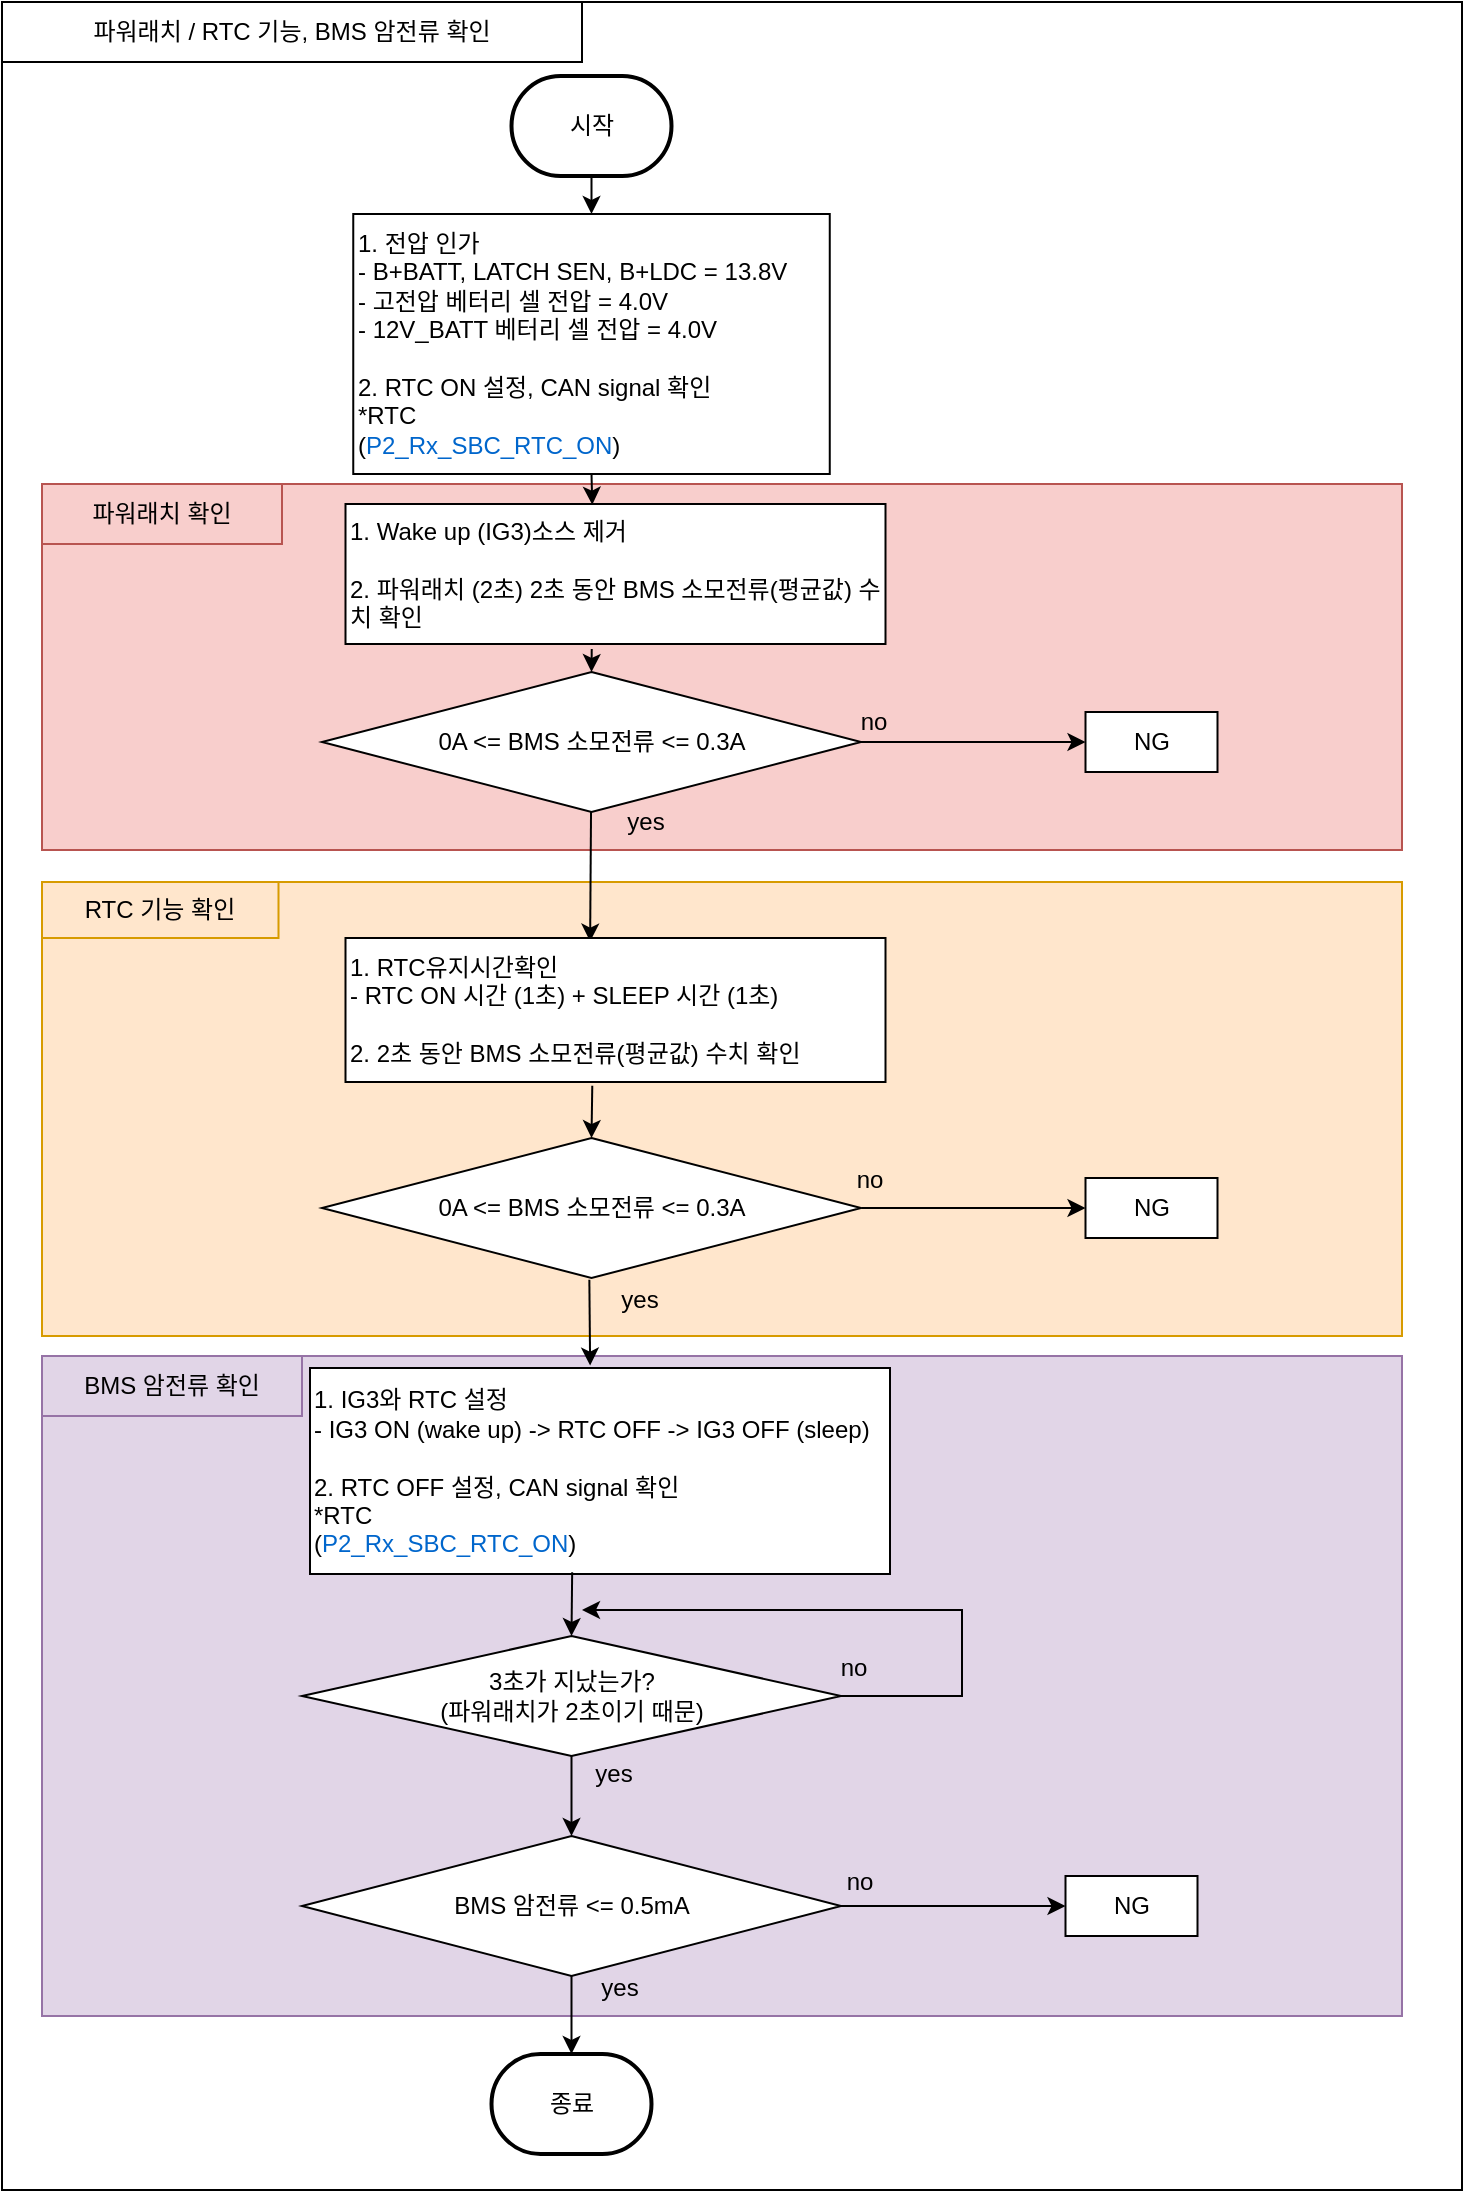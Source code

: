 <mxfile version="22.1.21" type="github">
  <diagram name="페이지-1" id="EbH8Y-EYe8wvB5tE8kf4">
    <mxGraphModel dx="1136" dy="-466" grid="1" gridSize="10" guides="1" tooltips="1" connect="1" arrows="1" fold="1" page="1" pageScale="1" pageWidth="827" pageHeight="1169" math="0" shadow="0">
      <root>
        <mxCell id="0" />
        <mxCell id="1" parent="0" />
        <mxCell id="4qK7n27PlKcG9oN8jX_3-64" value="" style="rounded=0;whiteSpace=wrap;html=1;" parent="1" vertex="1">
          <mxGeometry x="91.75" y="1310" width="608.25" height="600" as="geometry" />
        </mxCell>
        <mxCell id="4qK7n27PlKcG9oN8jX_3-1" value="" style="rounded=0;whiteSpace=wrap;html=1;" parent="1" vertex="1">
          <mxGeometry x="40" y="1206" width="730" height="1094" as="geometry" />
        </mxCell>
        <mxCell id="4qK7n27PlKcG9oN8jX_3-11" value="파워래치 / RTC 기능, BMS 암전류 확인" style="rounded=0;whiteSpace=wrap;html=1;" parent="1" vertex="1">
          <mxGeometry x="40" y="1206" width="290" height="30" as="geometry" />
        </mxCell>
        <mxCell id="4qK7n27PlKcG9oN8jX_3-65" value="" style="rounded=0;whiteSpace=wrap;html=1;fillColor=#f8cecc;strokeColor=#b85450;" parent="1" vertex="1">
          <mxGeometry x="60" y="1447" width="680" height="183" as="geometry" />
        </mxCell>
        <mxCell id="4qK7n27PlKcG9oN8jX_3-2" value="시작" style="strokeWidth=2;html=1;shape=mxgraph.flowchart.terminator;whiteSpace=wrap;" parent="1" vertex="1">
          <mxGeometry x="294.75" y="1243" width="80" height="50" as="geometry" />
        </mxCell>
        <mxCell id="4qK7n27PlKcG9oN8jX_3-4" value="1. 전압 인가&lt;br&gt;- B+BATT, LATCH SEN, B+LDC = 13.8V&lt;br&gt;- 고전압 베터리 셀 전압 = 4.0V&lt;br&gt;- 12V_BATT 베터리 셀 전압&amp;nbsp;= 4.0V&lt;br&gt;&lt;br&gt;2. RTC ON 설정, CAN signal 확인&lt;br&gt;*RTC&lt;br&gt;(&lt;font color=&quot;#0066cc&quot;&gt;P2_Rx_SBC_RTC_ON&lt;/font&gt;)" style="rounded=0;whiteSpace=wrap;html=1;align=left;" parent="1" vertex="1">
          <mxGeometry x="215.63" y="1312" width="238.25" height="130" as="geometry" />
        </mxCell>
        <mxCell id="4qK7n27PlKcG9oN8jX_3-6" value="" style="endArrow=classic;html=1;rounded=0;exitX=0.456;exitY=1.035;exitDx=0;exitDy=0;entryX=0.5;entryY=0;entryDx=0;entryDy=0;exitPerimeter=0;" parent="1" source="4qK7n27PlKcG9oN8jX_3-18" target="4qK7n27PlKcG9oN8jX_3-20" edge="1">
          <mxGeometry width="50" height="50" relative="1" as="geometry">
            <mxPoint x="326.75" y="1507" as="sourcePoint" />
            <mxPoint x="338.11" y="1551.988" as="targetPoint" />
          </mxGeometry>
        </mxCell>
        <mxCell id="4qK7n27PlKcG9oN8jX_3-7" value="" style="endArrow=classic;html=1;rounded=0;exitX=0.5;exitY=1;exitDx=0;exitDy=0;exitPerimeter=0;entryX=0.5;entryY=0;entryDx=0;entryDy=0;" parent="1" source="4qK7n27PlKcG9oN8jX_3-2" target="4qK7n27PlKcG9oN8jX_3-4" edge="1">
          <mxGeometry width="50" height="50" relative="1" as="geometry">
            <mxPoint x="60.75" y="1343" as="sourcePoint" />
            <mxPoint x="110.75" y="1293" as="targetPoint" />
          </mxGeometry>
        </mxCell>
        <mxCell id="4qK7n27PlKcG9oN8jX_3-18" value="1. Wake up (IG3)소스 제거&lt;br&gt;&lt;br&gt;2. 파워래치 (2초)&amp;nbsp;2초 동안 BMS 소모전류(평균값) 수치 확인" style="rounded=0;whiteSpace=wrap;html=1;align=left;" parent="1" vertex="1">
          <mxGeometry x="211.75" y="1457" width="270" height="70" as="geometry" />
        </mxCell>
        <mxCell id="4qK7n27PlKcG9oN8jX_3-63" value="" style="endArrow=classic;html=1;rounded=0;exitX=0.5;exitY=1;exitDx=0;exitDy=0;entryX=0.457;entryY=0.005;entryDx=0;entryDy=0;entryPerimeter=0;" parent="1" source="4qK7n27PlKcG9oN8jX_3-4" target="4qK7n27PlKcG9oN8jX_3-18" edge="1">
          <mxGeometry width="50" height="50" relative="1" as="geometry">
            <mxPoint x="260" y="1470" as="sourcePoint" />
            <mxPoint x="310" y="1420" as="targetPoint" />
          </mxGeometry>
        </mxCell>
        <mxCell id="4qK7n27PlKcG9oN8jX_3-66" value="&lt;span style=&quot;color: rgb(0, 0, 0); font-family: Helvetica; font-size: 12px; font-style: normal; font-variant-ligatures: normal; font-variant-caps: normal; font-weight: 400; letter-spacing: normal; orphans: 2; text-align: center; text-indent: 0px; text-transform: none; widows: 2; word-spacing: 0px; -webkit-text-stroke-width: 0px; text-decoration-thickness: initial; text-decoration-style: initial; text-decoration-color: initial; float: none; display: inline !important;&quot;&gt;파워래치 확인&lt;br&gt;&lt;/span&gt;" style="rounded=0;whiteSpace=wrap;html=1;fillColor=#f8cecc;strokeColor=#b85450;fillStyle=solid;labelBackgroundColor=none;" parent="1" vertex="1">
          <mxGeometry x="60" y="1447" width="120" height="30" as="geometry" />
        </mxCell>
        <mxCell id="4qK7n27PlKcG9oN8jX_3-69" value="" style="rounded=0;whiteSpace=wrap;html=1;fillColor=#ffe6cc;strokeColor=#d79b00;" parent="1" vertex="1">
          <mxGeometry x="60" y="1646" width="680" height="227" as="geometry" />
        </mxCell>
        <mxCell id="4qK7n27PlKcG9oN8jX_3-21" value="" style="endArrow=classic;html=1;rounded=0;exitX=0.457;exitY=1.026;exitDx=0;exitDy=0;entryX=0.5;entryY=0;entryDx=0;entryDy=0;exitPerimeter=0;" parent="1" source="4qK7n27PlKcG9oN8jX_3-23" target="4qK7n27PlKcG9oN8jX_3-24" edge="1">
          <mxGeometry width="50" height="50" relative="1" as="geometry">
            <mxPoint x="326.75" y="1718" as="sourcePoint" />
            <mxPoint x="338.11" y="1762.988" as="targetPoint" />
          </mxGeometry>
        </mxCell>
        <mxCell id="4qK7n27PlKcG9oN8jX_3-24" value="0A &amp;lt;= BMS 소모전류 &amp;lt;= 0.3A" style="rhombus;whiteSpace=wrap;html=1;" parent="1" vertex="1">
          <mxGeometry x="200" y="1774" width="269.5" height="70" as="geometry" />
        </mxCell>
        <mxCell id="4qK7n27PlKcG9oN8jX_3-31" value="NG" style="rounded=0;whiteSpace=wrap;html=1;align=center;" parent="1" vertex="1">
          <mxGeometry x="581.75" y="1794" width="66" height="30" as="geometry" />
        </mxCell>
        <mxCell id="4qK7n27PlKcG9oN8jX_3-32" value="" style="endArrow=classic;html=1;rounded=0;exitX=1;exitY=0.5;exitDx=0;exitDy=0;entryX=0;entryY=0.5;entryDx=0;entryDy=0;" parent="1" target="4qK7n27PlKcG9oN8jX_3-31" edge="1">
          <mxGeometry width="50" height="50" relative="1" as="geometry">
            <mxPoint x="469.75" y="1809" as="sourcePoint" />
            <mxPoint x="591.75" y="1754" as="targetPoint" />
          </mxGeometry>
        </mxCell>
        <mxCell id="4qK7n27PlKcG9oN8jX_3-33" value="no" style="text;html=1;strokeColor=none;fillColor=none;align=center;verticalAlign=middle;whiteSpace=wrap;rounded=0;" parent="1" vertex="1">
          <mxGeometry x="443.75" y="1780" width="60" height="30" as="geometry" />
        </mxCell>
        <mxCell id="4qK7n27PlKcG9oN8jX_3-20" value="0A &amp;lt;= BMS 소모전류 &amp;lt;= 0.3A" style="rhombus;whiteSpace=wrap;html=1;" parent="1" vertex="1">
          <mxGeometry x="200" y="1541" width="269.5" height="70" as="geometry" />
        </mxCell>
        <mxCell id="4qK7n27PlKcG9oN8jX_3-22" value="" style="endArrow=classic;html=1;rounded=0;entryX=0.453;entryY=0.025;entryDx=0;entryDy=0;entryPerimeter=0;" parent="1" source="4qK7n27PlKcG9oN8jX_3-20" target="4qK7n27PlKcG9oN8jX_3-23" edge="1">
          <mxGeometry width="50" height="50" relative="1" as="geometry">
            <mxPoint x="334.75" y="1621" as="sourcePoint" />
            <mxPoint x="335.31" y="1640.7" as="targetPoint" />
          </mxGeometry>
        </mxCell>
        <mxCell id="4qK7n27PlKcG9oN8jX_3-25" value="yes" style="text;html=1;strokeColor=none;fillColor=none;align=center;verticalAlign=middle;whiteSpace=wrap;rounded=0;" parent="1" vertex="1">
          <mxGeometry x="331.75" y="1601" width="60" height="30" as="geometry" />
        </mxCell>
        <mxCell id="4qK7n27PlKcG9oN8jX_3-26" value="NG" style="rounded=0;whiteSpace=wrap;html=1;align=center;" parent="1" vertex="1">
          <mxGeometry x="581.75" y="1561" width="66" height="30" as="geometry" />
        </mxCell>
        <mxCell id="4qK7n27PlKcG9oN8jX_3-27" value="" style="endArrow=classic;html=1;rounded=0;exitX=1;exitY=0.5;exitDx=0;exitDy=0;entryX=0;entryY=0.5;entryDx=0;entryDy=0;" parent="1" source="4qK7n27PlKcG9oN8jX_3-20" target="4qK7n27PlKcG9oN8jX_3-26" edge="1">
          <mxGeometry width="50" height="50" relative="1" as="geometry">
            <mxPoint x="541.75" y="1571" as="sourcePoint" />
            <mxPoint x="591.75" y="1521" as="targetPoint" />
          </mxGeometry>
        </mxCell>
        <mxCell id="4qK7n27PlKcG9oN8jX_3-28" value="no" style="text;html=1;strokeColor=none;fillColor=none;align=center;verticalAlign=middle;whiteSpace=wrap;rounded=0;" parent="1" vertex="1">
          <mxGeometry x="445.75" y="1551" width="60" height="30" as="geometry" />
        </mxCell>
        <mxCell id="4qK7n27PlKcG9oN8jX_3-23" value="1. RTC유지시간확인&lt;br&gt;- RTC ON 시간 (1초) + SLEEP 시간 (1초)&lt;br&gt;&lt;br&gt;2. 2초 동안 BMS 소모전류(평균값) 수치 확인" style="rounded=0;whiteSpace=wrap;html=1;align=left;" parent="1" vertex="1">
          <mxGeometry x="211.75" y="1674" width="270" height="72" as="geometry" />
        </mxCell>
        <mxCell id="4qK7n27PlKcG9oN8jX_3-70" value="&lt;span style=&quot;color: rgb(0, 0, 0); font-family: Helvetica; font-size: 12px; font-style: normal; font-variant-ligatures: normal; font-variant-caps: normal; font-weight: 400; letter-spacing: normal; orphans: 2; text-align: center; text-indent: 0px; text-transform: none; widows: 2; word-spacing: 0px; -webkit-text-stroke-width: 0px; text-decoration-thickness: initial; text-decoration-style: initial; text-decoration-color: initial; float: none; display: inline !important;&quot;&gt;RTC 기능 확인&lt;br&gt;&lt;/span&gt;" style="rounded=0;whiteSpace=wrap;html=1;fillColor=#ffe6cc;strokeColor=#d79b00;labelBackgroundColor=none;" parent="1" vertex="1">
          <mxGeometry x="60" y="1646" width="118.25" height="28" as="geometry" />
        </mxCell>
        <mxCell id="4qK7n27PlKcG9oN8jX_3-85" value="" style="rounded=0;whiteSpace=wrap;html=1;fillColor=#e1d5e7;strokeColor=#9673a6;" parent="1" vertex="1">
          <mxGeometry x="60" y="1883" width="680" height="330" as="geometry" />
        </mxCell>
        <mxCell id="4qK7n27PlKcG9oN8jX_3-8" value="" style="endArrow=classic;html=1;rounded=0;exitX=0.496;exitY=1.012;exitDx=0;exitDy=0;entryX=0.483;entryY=-0.012;entryDx=0;entryDy=0;entryPerimeter=0;exitPerimeter=0;" parent="1" source="4qK7n27PlKcG9oN8jX_3-24" target="4qK7n27PlKcG9oN8jX_3-73" edge="1">
          <mxGeometry width="50" height="50" relative="1" as="geometry">
            <mxPoint x="326.75" y="1913" as="sourcePoint" />
            <mxPoint x="334.75" y="1873" as="targetPoint" />
          </mxGeometry>
        </mxCell>
        <mxCell id="4qK7n27PlKcG9oN8jX_3-71" value="종료" style="strokeWidth=2;html=1;shape=mxgraph.flowchart.terminator;whiteSpace=wrap;" parent="1" vertex="1">
          <mxGeometry x="284.75" y="2232" width="80" height="50" as="geometry" />
        </mxCell>
        <mxCell id="4qK7n27PlKcG9oN8jX_3-72" value="" style="endArrow=classic;html=1;rounded=0;exitX=0.5;exitY=1;exitDx=0;exitDy=0;entryX=0.5;entryY=0;entryDx=0;entryDy=0;" parent="1" source="4qK7n27PlKcG9oN8jX_3-80" target="4qK7n27PlKcG9oN8jX_3-74" edge="1">
          <mxGeometry width="50" height="50" relative="1" as="geometry">
            <mxPoint x="316.75" y="2007" as="sourcePoint" />
            <mxPoint x="328.11" y="2051.988" as="targetPoint" />
          </mxGeometry>
        </mxCell>
        <mxCell id="4qK7n27PlKcG9oN8jX_3-73" value="1. IG3와 RTC 설정&lt;br&gt;- IG3 ON (wake up) -&amp;gt; RTC OFF -&amp;gt;&amp;nbsp;IG3 OFF (sleep)&lt;br&gt;&lt;br&gt;2. RTC OFF 설정, CAN signal 확인&lt;br&gt;*RTC&lt;br style=&quot;border-color: var(--border-color);&quot;&gt;(&lt;font style=&quot;border-color: var(--border-color);&quot; color=&quot;#0066cc&quot;&gt;P2_Rx_SBC_RTC_ON&lt;/font&gt;)" style="rounded=0;whiteSpace=wrap;html=1;align=left;" parent="1" vertex="1">
          <mxGeometry x="194" y="1889" width="290" height="103" as="geometry" />
        </mxCell>
        <mxCell id="4qK7n27PlKcG9oN8jX_3-74" value="BMS 암전류 &amp;lt;= 0.5mA" style="rhombus;whiteSpace=wrap;html=1;" parent="1" vertex="1">
          <mxGeometry x="190" y="2123" width="269.5" height="70" as="geometry" />
        </mxCell>
        <mxCell id="4qK7n27PlKcG9oN8jX_3-75" value="" style="endArrow=classic;html=1;rounded=0;entryX=0.5;entryY=0;entryDx=0;entryDy=0;entryPerimeter=0;" parent="1" source="4qK7n27PlKcG9oN8jX_3-74" edge="1" target="4qK7n27PlKcG9oN8jX_3-71">
          <mxGeometry width="50" height="50" relative="1" as="geometry">
            <mxPoint x="324.75" y="2203" as="sourcePoint" />
            <mxPoint x="324.06" y="2219.95" as="targetPoint" />
          </mxGeometry>
        </mxCell>
        <mxCell id="4qK7n27PlKcG9oN8jX_3-76" value="yes" style="text;html=1;strokeColor=none;fillColor=none;align=center;verticalAlign=middle;whiteSpace=wrap;rounded=0;" parent="1" vertex="1">
          <mxGeometry x="319" y="2184" width="60" height="30" as="geometry" />
        </mxCell>
        <mxCell id="4qK7n27PlKcG9oN8jX_3-77" value="NG" style="rounded=0;whiteSpace=wrap;html=1;align=center;" parent="1" vertex="1">
          <mxGeometry x="571.75" y="2143" width="66" height="30" as="geometry" />
        </mxCell>
        <mxCell id="4qK7n27PlKcG9oN8jX_3-78" value="" style="endArrow=classic;html=1;rounded=0;exitX=1;exitY=0.5;exitDx=0;exitDy=0;entryX=0;entryY=0.5;entryDx=0;entryDy=0;" parent="1" source="4qK7n27PlKcG9oN8jX_3-74" target="4qK7n27PlKcG9oN8jX_3-77" edge="1">
          <mxGeometry width="50" height="50" relative="1" as="geometry">
            <mxPoint x="531.75" y="2153" as="sourcePoint" />
            <mxPoint x="581.75" y="2103" as="targetPoint" />
          </mxGeometry>
        </mxCell>
        <mxCell id="4qK7n27PlKcG9oN8jX_3-79" value="no" style="text;html=1;strokeColor=none;fillColor=none;align=center;verticalAlign=middle;whiteSpace=wrap;rounded=0;" parent="1" vertex="1">
          <mxGeometry x="438.75" y="2131" width="60" height="30" as="geometry" />
        </mxCell>
        <mxCell id="4qK7n27PlKcG9oN8jX_3-80" value="3초가 지났는가?&lt;br&gt;(파워래치가 2초이기 때문)" style="rhombus;whiteSpace=wrap;html=1;" parent="1" vertex="1">
          <mxGeometry x="190" y="2023" width="269.5" height="60" as="geometry" />
        </mxCell>
        <mxCell id="4qK7n27PlKcG9oN8jX_3-81" value="" style="endArrow=classic;html=1;rounded=0;exitX=0.452;exitY=0.991;exitDx=0;exitDy=0;entryX=0.5;entryY=0;entryDx=0;entryDy=0;exitPerimeter=0;" parent="1" source="4qK7n27PlKcG9oN8jX_3-73" target="4qK7n27PlKcG9oN8jX_3-80" edge="1">
          <mxGeometry width="50" height="50" relative="1" as="geometry">
            <mxPoint x="335" y="2093" as="sourcePoint" />
            <mxPoint x="335" y="2133" as="targetPoint" />
          </mxGeometry>
        </mxCell>
        <mxCell id="4qK7n27PlKcG9oN8jX_3-82" value="" style="endArrow=classic;html=1;rounded=0;exitX=1;exitY=0.5;exitDx=0;exitDy=0;" parent="1" source="4qK7n27PlKcG9oN8jX_3-80" edge="1">
          <mxGeometry width="50" height="50" relative="1" as="geometry">
            <mxPoint x="345" y="2103" as="sourcePoint" />
            <mxPoint x="330" y="2010" as="targetPoint" />
            <Array as="points">
              <mxPoint x="520" y="2053" />
              <mxPoint x="520" y="2010" />
            </Array>
          </mxGeometry>
        </mxCell>
        <mxCell id="4qK7n27PlKcG9oN8jX_3-83" value="yes" style="text;html=1;strokeColor=none;fillColor=none;align=center;verticalAlign=middle;whiteSpace=wrap;rounded=0;" parent="1" vertex="1">
          <mxGeometry x="316" y="2077" width="60" height="30" as="geometry" />
        </mxCell>
        <mxCell id="4qK7n27PlKcG9oN8jX_3-84" value="no" style="text;html=1;strokeColor=none;fillColor=none;align=center;verticalAlign=middle;whiteSpace=wrap;rounded=0;" parent="1" vertex="1">
          <mxGeometry x="436" y="2024" width="60" height="30" as="geometry" />
        </mxCell>
        <mxCell id="4qK7n27PlKcG9oN8jX_3-86" value="&lt;span style=&quot;color: rgb(0, 0, 0); font-family: Helvetica; font-size: 12px; font-style: normal; font-variant-ligatures: normal; font-variant-caps: normal; font-weight: 400; letter-spacing: normal; orphans: 2; text-align: center; text-indent: 0px; text-transform: none; widows: 2; word-spacing: 0px; -webkit-text-stroke-width: 0px; text-decoration-thickness: initial; text-decoration-style: initial; text-decoration-color: initial; float: none; display: inline !important;&quot;&gt;BMS 암전류 확인&lt;br&gt;&lt;/span&gt;" style="rounded=0;whiteSpace=wrap;html=1;fillColor=#e1d5e7;strokeColor=#9673a6;labelBackgroundColor=none;" parent="1" vertex="1">
          <mxGeometry x="60" y="1883" width="130" height="30" as="geometry" />
        </mxCell>
        <mxCell id="nG8zP7i3AkxrRzPS7hzK-1" value="yes" style="text;html=1;strokeColor=none;fillColor=none;align=center;verticalAlign=middle;whiteSpace=wrap;rounded=0;" parent="1" vertex="1">
          <mxGeometry x="329" y="1840" width="60" height="30" as="geometry" />
        </mxCell>
      </root>
    </mxGraphModel>
  </diagram>
</mxfile>
